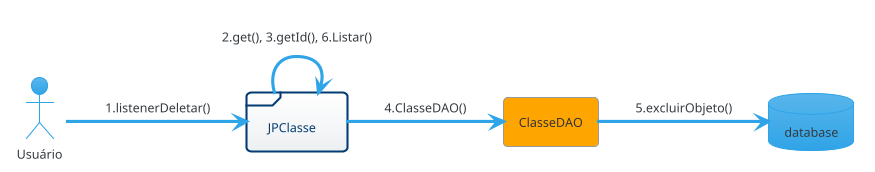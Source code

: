 @startuml
!theme cerulean
left to right direction

actor Usuário
database database
frame JPClasse
agent ClasseDAO 

Usuário --> JPClasse : 1.listenerDeletar()
JPClasse --> JPClasse : 2.get(), 3.getId(), 6.Listar()
JPClasse --> ClasseDAO : 4.ClasseDAO()
ClasseDAO --> database : 5.excluirObjeto()
@enduml